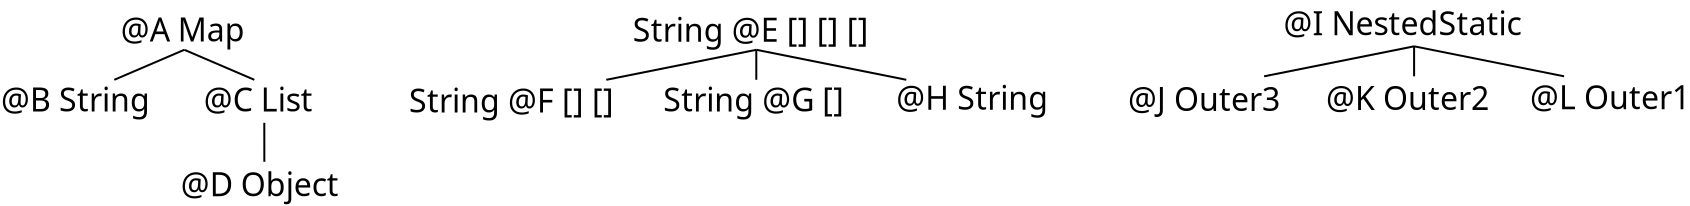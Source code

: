 <?xml version="1.0" encoding="UTF-8"?>
<dia:diagram xmlns:dia="http://www.lysator.liu.se/~alla/dia/">
  <dia:layer name="Background" visible="true" active="true">
    <dia:object type="Standard - Text" version="1" id="O0">
      <dia:attribute name="obj_pos">
        <dia:point val="7.725,10.591"/>
      </dia:attribute>
      <dia:attribute name="obj_bb">
        <dia:rectangle val="7.725,9.103;14.302,10.968"/>
      </dia:attribute>
      <dia:attribute name="text">
        <dia:composite type="text">
          <dia:attribute name="string">
            <dia:string>#@A Map#</dia:string>
          </dia:attribute>
          <dia:attribute name="font">
            <dia:font family="sans" style="0" name="Helvetica"/>
          </dia:attribute>
          <dia:attribute name="height">
            <dia:real val="2"/>
          </dia:attribute>
          <dia:attribute name="pos">
            <dia:point val="7.725,10.591"/>
          </dia:attribute>
          <dia:attribute name="color">
            <dia:color val="#000000"/>
          </dia:attribute>
          <dia:attribute name="alignment">
            <dia:enum val="0"/>
          </dia:attribute>
        </dia:composite>
      </dia:attribute>
      <dia:attribute name="valign">
        <dia:enum val="3"/>
      </dia:attribute>
    </dia:object>
    <dia:object type="Standard - Text" version="1" id="O1">
      <dia:attribute name="obj_pos">
        <dia:point val="33.325,10.596"/>
      </dia:attribute>
      <dia:attribute name="obj_bb">
        <dia:rectangle val="33.325,9.109;46.49,10.974"/>
      </dia:attribute>
      <dia:attribute name="text">
        <dia:composite type="text">
          <dia:attribute name="string">
            <dia:string>#String @E [] [] []#</dia:string>
          </dia:attribute>
          <dia:attribute name="font">
            <dia:font family="sans" style="0" name="Helvetica"/>
          </dia:attribute>
          <dia:attribute name="height">
            <dia:real val="2"/>
          </dia:attribute>
          <dia:attribute name="pos">
            <dia:point val="33.325,10.596"/>
          </dia:attribute>
          <dia:attribute name="color">
            <dia:color val="#000000"/>
          </dia:attribute>
          <dia:attribute name="alignment">
            <dia:enum val="0"/>
          </dia:attribute>
        </dia:composite>
      </dia:attribute>
      <dia:attribute name="valign">
        <dia:enum val="3"/>
      </dia:attribute>
    </dia:object>
    <dia:object type="Standard - Text" version="1" id="O2">
      <dia:attribute name="obj_pos">
        <dia:point val="46.5,14"/>
      </dia:attribute>
      <dia:attribute name="obj_bb">
        <dia:rectangle val="46.5,12.512;54.585,14.377"/>
      </dia:attribute>
      <dia:attribute name="text">
        <dia:composite type="text">
          <dia:attribute name="string">
            <dia:string>#@H String#</dia:string>
          </dia:attribute>
          <dia:attribute name="font">
            <dia:font family="sans" style="0" name="Helvetica"/>
          </dia:attribute>
          <dia:attribute name="height">
            <dia:real val="2"/>
          </dia:attribute>
          <dia:attribute name="pos">
            <dia:point val="46.5,14"/>
          </dia:attribute>
          <dia:attribute name="color">
            <dia:color val="#000000"/>
          </dia:attribute>
          <dia:attribute name="alignment">
            <dia:enum val="0"/>
          </dia:attribute>
        </dia:composite>
      </dia:attribute>
      <dia:attribute name="valign">
        <dia:enum val="3"/>
      </dia:attribute>
    </dia:object>
    <dia:object type="Standard - Text" version="1" id="O3">
      <dia:attribute name="obj_pos">
        <dia:point val="34.845,14.088"/>
      </dia:attribute>
      <dia:attribute name="obj_bb">
        <dia:rectangle val="34.845,12.6;44.725,14.465"/>
      </dia:attribute>
      <dia:attribute name="text">
        <dia:composite type="text">
          <dia:attribute name="string">
            <dia:string>#String @G []#</dia:string>
          </dia:attribute>
          <dia:attribute name="font">
            <dia:font family="sans" style="0" name="Helvetica"/>
          </dia:attribute>
          <dia:attribute name="height">
            <dia:real val="2"/>
          </dia:attribute>
          <dia:attribute name="pos">
            <dia:point val="34.845,14.088"/>
          </dia:attribute>
          <dia:attribute name="color">
            <dia:color val="#000000"/>
          </dia:attribute>
          <dia:attribute name="alignment">
            <dia:enum val="0"/>
          </dia:attribute>
        </dia:composite>
      </dia:attribute>
      <dia:attribute name="valign">
        <dia:enum val="3"/>
      </dia:attribute>
    </dia:object>
    <dia:object type="Standard - Text" version="1" id="O4">
      <dia:attribute name="obj_pos">
        <dia:point val="22.14,14.137"/>
      </dia:attribute>
      <dia:attribute name="obj_bb">
        <dia:rectangle val="22.14,12.65;33.458,14.515"/>
      </dia:attribute>
      <dia:attribute name="text">
        <dia:composite type="text">
          <dia:attribute name="string">
            <dia:string>#String @F [] []#</dia:string>
          </dia:attribute>
          <dia:attribute name="font">
            <dia:font family="sans" style="0" name="Helvetica"/>
          </dia:attribute>
          <dia:attribute name="height">
            <dia:real val="2"/>
          </dia:attribute>
          <dia:attribute name="pos">
            <dia:point val="22.14,14.137"/>
          </dia:attribute>
          <dia:attribute name="color">
            <dia:color val="#000000"/>
          </dia:attribute>
          <dia:attribute name="alignment">
            <dia:enum val="0"/>
          </dia:attribute>
        </dia:composite>
      </dia:attribute>
      <dia:attribute name="valign">
        <dia:enum val="3"/>
      </dia:attribute>
    </dia:object>
    <dia:object type="Standard - Text" version="1" id="O5">
      <dia:attribute name="obj_pos">
        <dia:point val="14.95,17.65"/>
      </dia:attribute>
      <dia:attribute name="obj_bb">
        <dia:rectangle val="14.95,17.055;14.95,17.802"/>
      </dia:attribute>
      <dia:attribute name="text">
        <dia:composite type="text">
          <dia:attribute name="string">
            <dia:string>##</dia:string>
          </dia:attribute>
          <dia:attribute name="font">
            <dia:font family="sans" style="0" name="Helvetica"/>
          </dia:attribute>
          <dia:attribute name="height">
            <dia:real val="0.8"/>
          </dia:attribute>
          <dia:attribute name="pos">
            <dia:point val="14.95,17.65"/>
          </dia:attribute>
          <dia:attribute name="color">
            <dia:color val="#000000"/>
          </dia:attribute>
          <dia:attribute name="alignment">
            <dia:enum val="0"/>
          </dia:attribute>
        </dia:composite>
      </dia:attribute>
      <dia:attribute name="valign">
        <dia:enum val="3"/>
      </dia:attribute>
    </dia:object>
    <dia:group>
      <dia:object type="Standard - Text" version="1" id="O6">
        <dia:attribute name="obj_pos">
          <dia:point val="1.735,14.088"/>
        </dia:attribute>
        <dia:attribute name="obj_bb">
          <dia:rectangle val="1.735,12.6;9.715,14.465"/>
        </dia:attribute>
        <dia:attribute name="text">
          <dia:composite type="text">
            <dia:attribute name="string">
              <dia:string>#@B String#</dia:string>
            </dia:attribute>
            <dia:attribute name="font">
              <dia:font family="sans" style="0" name="Helvetica"/>
            </dia:attribute>
            <dia:attribute name="height">
              <dia:real val="2"/>
            </dia:attribute>
            <dia:attribute name="pos">
              <dia:point val="1.735,14.088"/>
            </dia:attribute>
            <dia:attribute name="color">
              <dia:color val="#000000"/>
            </dia:attribute>
            <dia:attribute name="alignment">
              <dia:enum val="0"/>
            </dia:attribute>
          </dia:composite>
        </dia:attribute>
        <dia:attribute name="valign">
          <dia:enum val="3"/>
        </dia:attribute>
      </dia:object>
      <dia:object type="Standard - Text" version="1" id="O7">
        <dia:attribute name="obj_pos">
          <dia:point val="10.72,18.323"/>
        </dia:attribute>
        <dia:attribute name="obj_bb">
          <dia:rectangle val="10.72,16.835;19.273,18.7"/>
        </dia:attribute>
        <dia:attribute name="text">
          <dia:composite type="text">
            <dia:attribute name="string">
              <dia:string>#@D Object#</dia:string>
            </dia:attribute>
            <dia:attribute name="font">
              <dia:font family="sans" style="0" name="Helvetica"/>
            </dia:attribute>
            <dia:attribute name="height">
              <dia:real val="2"/>
            </dia:attribute>
            <dia:attribute name="pos">
              <dia:point val="10.72,18.323"/>
            </dia:attribute>
            <dia:attribute name="color">
              <dia:color val="#000000"/>
            </dia:attribute>
            <dia:attribute name="alignment">
              <dia:enum val="0"/>
            </dia:attribute>
          </dia:composite>
        </dia:attribute>
        <dia:attribute name="valign">
          <dia:enum val="3"/>
        </dia:attribute>
      </dia:object>
      <dia:object type="Standard - Text" version="1" id="O8">
        <dia:attribute name="obj_pos">
          <dia:point val="11.873,14.088"/>
        </dia:attribute>
        <dia:attribute name="obj_bb">
          <dia:rectangle val="11.873,12.6;17.895,14.465"/>
        </dia:attribute>
        <dia:attribute name="text">
          <dia:composite type="text">
            <dia:attribute name="string">
              <dia:string>#@C List#</dia:string>
            </dia:attribute>
            <dia:attribute name="font">
              <dia:font family="sans" style="0" name="Helvetica"/>
            </dia:attribute>
            <dia:attribute name="height">
              <dia:real val="2"/>
            </dia:attribute>
            <dia:attribute name="pos">
              <dia:point val="11.873,14.088"/>
            </dia:attribute>
            <dia:attribute name="color">
              <dia:color val="#000000"/>
            </dia:attribute>
            <dia:attribute name="alignment">
              <dia:enum val="0"/>
            </dia:attribute>
          </dia:composite>
        </dia:attribute>
        <dia:attribute name="valign">
          <dia:enum val="3"/>
        </dia:attribute>
      </dia:object>
    </dia:group>
    <dia:object type="Standard - Line" version="0" id="O9">
      <dia:attribute name="obj_pos">
        <dia:point val="10.9,11"/>
      </dia:attribute>
      <dia:attribute name="obj_bb">
        <dia:rectangle val="7.334,10.934;10.966,12.566"/>
      </dia:attribute>
      <dia:attribute name="conn_endpoints">
        <dia:point val="10.9,11"/>
        <dia:point val="7.4,12.5"/>
      </dia:attribute>
      <dia:attribute name="numcp">
        <dia:int val="1"/>
      </dia:attribute>
    </dia:object>
    <dia:object type="Standard - Line" version="0" id="O10">
      <dia:attribute name="obj_pos">
        <dia:point val="10.9,11"/>
      </dia:attribute>
      <dia:attribute name="obj_bb">
        <dia:rectangle val="10.834,10.934;14.466,12.566"/>
      </dia:attribute>
      <dia:attribute name="conn_endpoints">
        <dia:point val="10.9,11"/>
        <dia:point val="14.4,12.5"/>
      </dia:attribute>
      <dia:attribute name="numcp">
        <dia:int val="1"/>
      </dia:attribute>
    </dia:object>
    <dia:object type="Standard - Line" version="0" id="O11">
      <dia:attribute name="obj_pos">
        <dia:point val="14.9,14.65"/>
      </dia:attribute>
      <dia:attribute name="obj_bb">
        <dia:rectangle val="14.85,14.6;14.952,16.651"/>
      </dia:attribute>
      <dia:attribute name="conn_endpoints">
        <dia:point val="14.9,14.65"/>
        <dia:point val="14.902,16.601"/>
      </dia:attribute>
      <dia:attribute name="numcp">
        <dia:int val="1"/>
      </dia:attribute>
    </dia:object>
    <dia:object type="Standard - Line" version="0" id="O12">
      <dia:attribute name="obj_pos">
        <dia:point val="39.5,11"/>
      </dia:attribute>
      <dia:attribute name="obj_bb">
        <dia:rectangle val="31.941,10.941;39.559,12.559"/>
      </dia:attribute>
      <dia:attribute name="conn_endpoints">
        <dia:point val="39.5,11"/>
        <dia:point val="32,12.5"/>
      </dia:attribute>
      <dia:attribute name="numcp">
        <dia:int val="1"/>
      </dia:attribute>
    </dia:object>
    <dia:object type="Standard - Line" version="0" id="O13">
      <dia:attribute name="obj_pos">
        <dia:point val="39.5,11"/>
      </dia:attribute>
      <dia:attribute name="obj_bb">
        <dia:rectangle val="39.441,10.941;47.059,12.559"/>
      </dia:attribute>
      <dia:attribute name="conn_endpoints">
        <dia:point val="39.5,11"/>
        <dia:point val="47,12.5"/>
      </dia:attribute>
      <dia:attribute name="numcp">
        <dia:int val="1"/>
      </dia:attribute>
    </dia:object>
    <dia:object type="Standard - Line" version="0" id="O14">
      <dia:attribute name="obj_pos">
        <dia:point val="39.5,11"/>
      </dia:attribute>
      <dia:attribute name="obj_bb">
        <dia:rectangle val="39.45,10.95;39.55,12.55"/>
      </dia:attribute>
      <dia:attribute name="conn_endpoints">
        <dia:point val="39.5,11"/>
        <dia:point val="39.5,12.5"/>
      </dia:attribute>
      <dia:attribute name="numcp">
        <dia:int val="1"/>
      </dia:attribute>
    </dia:object>
    <dia:object type="Standard - Text" version="1" id="O15">
      <dia:attribute name="obj_pos">
        <dia:point val="65.865,10.273"/>
      </dia:attribute>
      <dia:attribute name="obj_bb">
        <dia:rectangle val="65.865,8.785;78.662,10.65"/>
      </dia:attribute>
      <dia:attribute name="text">
        <dia:composite type="text">
          <dia:attribute name="string">
            <dia:string>#@I NestedStatic#</dia:string>
          </dia:attribute>
          <dia:attribute name="font">
            <dia:font family="sans" style="0" name="Helvetica"/>
          </dia:attribute>
          <dia:attribute name="height">
            <dia:real val="2"/>
          </dia:attribute>
          <dia:attribute name="pos">
            <dia:point val="65.865,10.273"/>
          </dia:attribute>
          <dia:attribute name="color">
            <dia:color val="#000000"/>
          </dia:attribute>
          <dia:attribute name="alignment">
            <dia:enum val="0"/>
          </dia:attribute>
        </dia:composite>
      </dia:attribute>
      <dia:attribute name="valign">
        <dia:enum val="3"/>
      </dia:attribute>
    </dia:object>
    <dia:object type="Standard - Text" version="1" id="O16">
      <dia:attribute name="obj_pos">
        <dia:point val="78.19,13.976"/>
      </dia:attribute>
      <dia:attribute name="obj_bb">
        <dia:rectangle val="78.19,12.489;86.752,14.354"/>
      </dia:attribute>
      <dia:attribute name="text">
        <dia:composite type="text">
          <dia:attribute name="string">
            <dia:string>#@L Outer1#</dia:string>
          </dia:attribute>
          <dia:attribute name="font">
            <dia:font family="sans" style="0" name="Helvetica"/>
          </dia:attribute>
          <dia:attribute name="height">
            <dia:real val="2"/>
          </dia:attribute>
          <dia:attribute name="pos">
            <dia:point val="78.19,13.976"/>
          </dia:attribute>
          <dia:attribute name="color">
            <dia:color val="#000000"/>
          </dia:attribute>
          <dia:attribute name="alignment">
            <dia:enum val="0"/>
          </dia:attribute>
        </dia:composite>
      </dia:attribute>
      <dia:attribute name="valign">
        <dia:enum val="3"/>
      </dia:attribute>
    </dia:object>
    <dia:object type="Standard - Text" version="1" id="O17">
      <dia:attribute name="obj_pos">
        <dia:point val="67.985,14.014"/>
      </dia:attribute>
      <dia:attribute name="obj_bb">
        <dia:rectangle val="67.985,12.526;76.705,14.391"/>
      </dia:attribute>
      <dia:attribute name="text">
        <dia:composite type="text">
          <dia:attribute name="string">
            <dia:string>#@K Outer2#</dia:string>
          </dia:attribute>
          <dia:attribute name="font">
            <dia:font family="sans" style="0" name="Helvetica"/>
          </dia:attribute>
          <dia:attribute name="height">
            <dia:real val="2"/>
          </dia:attribute>
          <dia:attribute name="pos">
            <dia:point val="67.985,14.014"/>
          </dia:attribute>
          <dia:attribute name="color">
            <dia:color val="#000000"/>
          </dia:attribute>
          <dia:attribute name="alignment">
            <dia:enum val="0"/>
          </dia:attribute>
        </dia:composite>
      </dia:attribute>
      <dia:attribute name="valign">
        <dia:enum val="3"/>
      </dia:attribute>
    </dia:object>
    <dia:object type="Standard - Text" version="1" id="O18">
      <dia:attribute name="obj_pos">
        <dia:point val="58.08,14.064"/>
      </dia:attribute>
      <dia:attribute name="obj_bb">
        <dia:rectangle val="58.08,12.576;66.222,14.441"/>
      </dia:attribute>
      <dia:attribute name="text">
        <dia:composite type="text">
          <dia:attribute name="string">
            <dia:string>#@J Outer3#</dia:string>
          </dia:attribute>
          <dia:attribute name="font">
            <dia:font family="sans" style="0" name="Helvetica"/>
          </dia:attribute>
          <dia:attribute name="height">
            <dia:real val="2"/>
          </dia:attribute>
          <dia:attribute name="pos">
            <dia:point val="58.08,14.064"/>
          </dia:attribute>
          <dia:attribute name="color">
            <dia:color val="#000000"/>
          </dia:attribute>
          <dia:attribute name="alignment">
            <dia:enum val="0"/>
          </dia:attribute>
        </dia:composite>
      </dia:attribute>
      <dia:attribute name="valign">
        <dia:enum val="3"/>
      </dia:attribute>
    </dia:object>
    <dia:object type="Standard - Line" version="0" id="O19">
      <dia:attribute name="obj_pos">
        <dia:point val="72.39,10.826"/>
      </dia:attribute>
      <dia:attribute name="obj_bb">
        <dia:rectangle val="64.831,10.768;72.449,12.385"/>
      </dia:attribute>
      <dia:attribute name="conn_endpoints">
        <dia:point val="72.39,10.826"/>
        <dia:point val="64.89,12.326"/>
      </dia:attribute>
      <dia:attribute name="numcp">
        <dia:int val="1"/>
      </dia:attribute>
    </dia:object>
    <dia:object type="Standard - Line" version="0" id="O20">
      <dia:attribute name="obj_pos">
        <dia:point val="72.39,10.826"/>
      </dia:attribute>
      <dia:attribute name="obj_bb">
        <dia:rectangle val="72.331,10.768;79.949,12.385"/>
      </dia:attribute>
      <dia:attribute name="conn_endpoints">
        <dia:point val="72.39,10.826"/>
        <dia:point val="79.89,12.326"/>
      </dia:attribute>
      <dia:attribute name="numcp">
        <dia:int val="1"/>
      </dia:attribute>
    </dia:object>
    <dia:object type="Standard - Line" version="0" id="O21">
      <dia:attribute name="obj_pos">
        <dia:point val="72.39,10.826"/>
      </dia:attribute>
      <dia:attribute name="obj_bb">
        <dia:rectangle val="72.34,10.776;72.44,12.376"/>
      </dia:attribute>
      <dia:attribute name="conn_endpoints">
        <dia:point val="72.39,10.826"/>
        <dia:point val="72.39,12.326"/>
      </dia:attribute>
      <dia:attribute name="numcp">
        <dia:int val="1"/>
      </dia:attribute>
    </dia:object>
  </dia:layer>
</dia:diagram>

